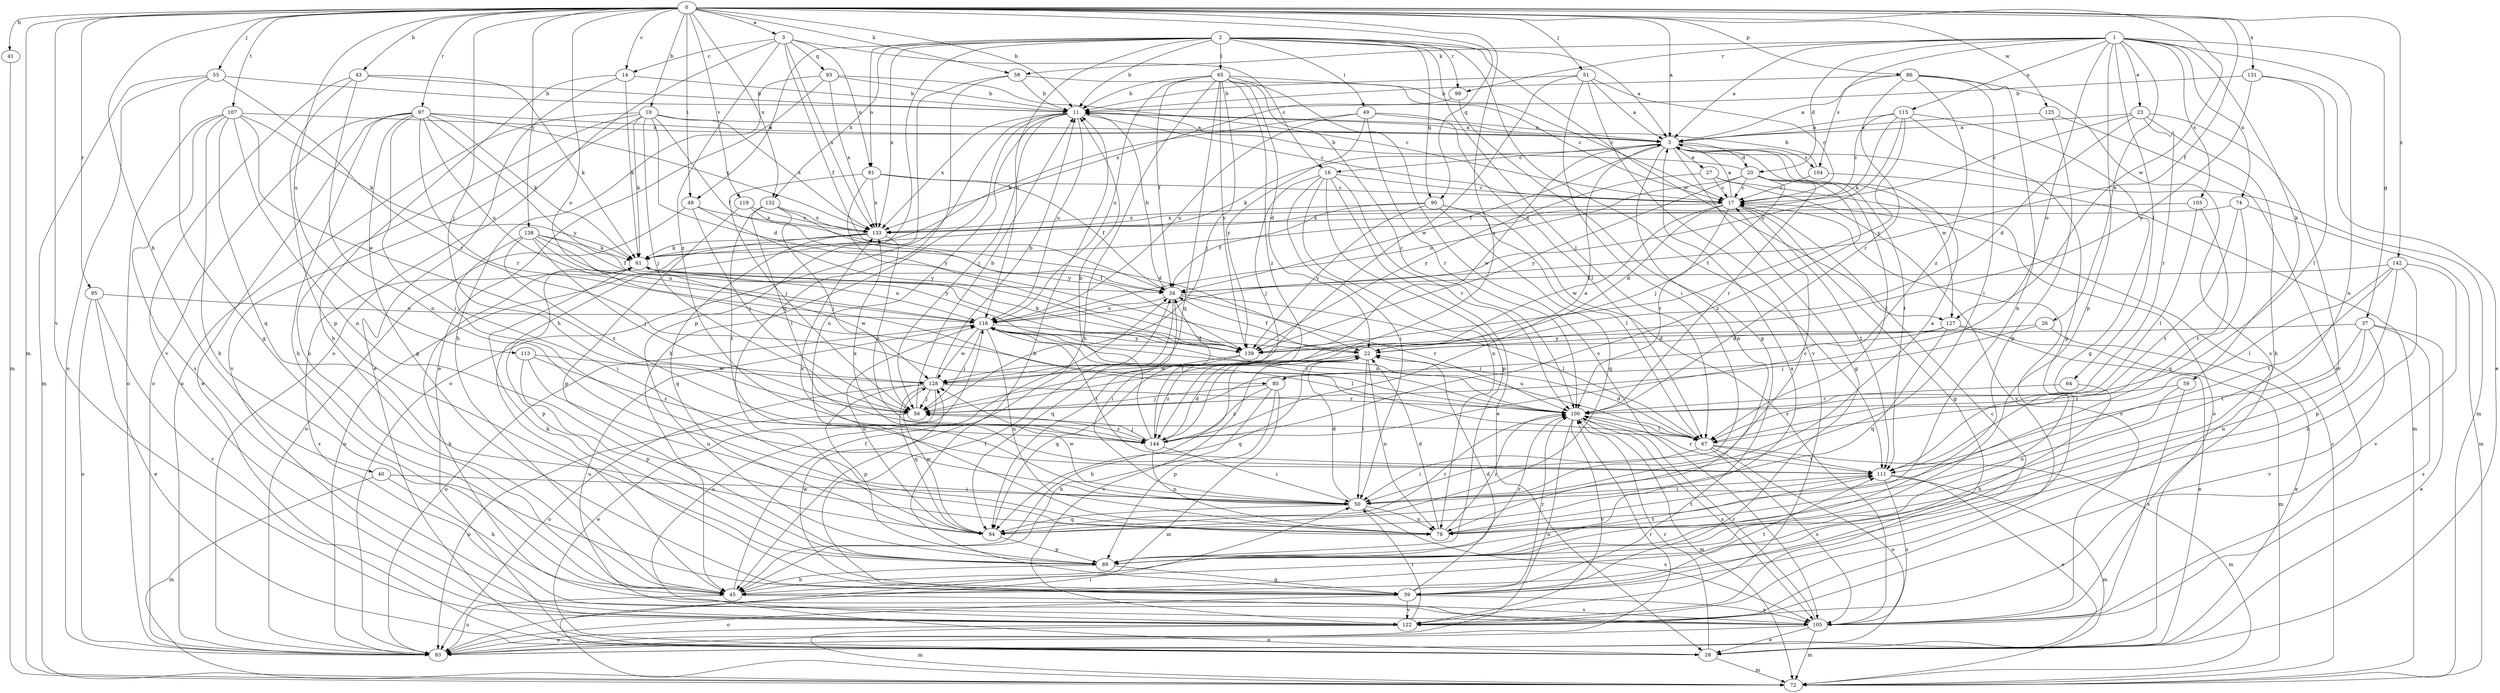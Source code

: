 strict digraph  {
0;
1;
2;
3;
5;
10;
11;
14;
16;
17;
20;
22;
23;
26;
27;
28;
34;
37;
39;
40;
41;
43;
45;
48;
49;
50;
51;
55;
56;
58;
59;
61;
64;
65;
67;
72;
74;
78;
80;
81;
83;
86;
89;
90;
93;
94;
95;
97;
99;
100;
103;
104;
105;
107;
111;
113;
115;
116;
119;
122;
125;
127;
128;
131;
132;
133;
138;
139;
142;
144;
0 -> 3  [label=a];
0 -> 5  [label=a];
0 -> 10  [label=b];
0 -> 11  [label=b];
0 -> 14  [label=c];
0 -> 34  [label=f];
0 -> 40  [label=h];
0 -> 41  [label=h];
0 -> 43  [label=h];
0 -> 48  [label=i];
0 -> 51  [label=j];
0 -> 55  [label=j];
0 -> 56  [label=j];
0 -> 58  [label=k];
0 -> 72  [label=m];
0 -> 80  [label=o];
0 -> 86  [label=p];
0 -> 90  [label=q];
0 -> 95  [label=r];
0 -> 97  [label=r];
0 -> 107  [label=t];
0 -> 113  [label=u];
0 -> 119  [label=v];
0 -> 122  [label=v];
0 -> 125  [label=w];
0 -> 127  [label=w];
0 -> 131  [label=x];
0 -> 132  [label=x];
0 -> 138  [label=y];
0 -> 142  [label=z];
0 -> 144  [label=z];
1 -> 5  [label=a];
1 -> 20  [label=d];
1 -> 23  [label=e];
1 -> 26  [label=e];
1 -> 37  [label=g];
1 -> 58  [label=k];
1 -> 59  [label=k];
1 -> 64  [label=l];
1 -> 74  [label=n];
1 -> 78  [label=n];
1 -> 80  [label=o];
1 -> 89  [label=p];
1 -> 99  [label=r];
1 -> 103  [label=s];
1 -> 104  [label=s];
1 -> 115  [label=u];
2 -> 5  [label=a];
2 -> 11  [label=b];
2 -> 45  [label=h];
2 -> 48  [label=i];
2 -> 49  [label=i];
2 -> 65  [label=l];
2 -> 67  [label=l];
2 -> 81  [label=o];
2 -> 90  [label=q];
2 -> 99  [label=r];
2 -> 111  [label=t];
2 -> 116  [label=u];
2 -> 127  [label=w];
2 -> 132  [label=x];
2 -> 133  [label=x];
3 -> 14  [label=c];
3 -> 16  [label=c];
3 -> 34  [label=f];
3 -> 81  [label=o];
3 -> 83  [label=o];
3 -> 93  [label=q];
3 -> 133  [label=x];
3 -> 144  [label=z];
5 -> 16  [label=c];
5 -> 20  [label=d];
5 -> 27  [label=e];
5 -> 34  [label=f];
5 -> 39  [label=g];
5 -> 61  [label=k];
5 -> 72  [label=m];
5 -> 78  [label=n];
5 -> 104  [label=s];
5 -> 111  [label=t];
5 -> 127  [label=w];
5 -> 128  [label=w];
10 -> 5  [label=a];
10 -> 22  [label=d];
10 -> 34  [label=f];
10 -> 45  [label=h];
10 -> 56  [label=j];
10 -> 61  [label=k];
10 -> 83  [label=o];
10 -> 122  [label=v];
10 -> 133  [label=x];
11 -> 5  [label=a];
11 -> 17  [label=c];
11 -> 45  [label=h];
11 -> 56  [label=j];
11 -> 78  [label=n];
11 -> 83  [label=o];
11 -> 116  [label=u];
11 -> 133  [label=x];
14 -> 11  [label=b];
14 -> 28  [label=e];
14 -> 45  [label=h];
14 -> 61  [label=k];
16 -> 17  [label=c];
16 -> 28  [label=e];
16 -> 50  [label=i];
16 -> 56  [label=j];
16 -> 78  [label=n];
16 -> 89  [label=p];
16 -> 100  [label=r];
17 -> 5  [label=a];
17 -> 22  [label=d];
17 -> 39  [label=g];
17 -> 100  [label=r];
17 -> 111  [label=t];
17 -> 128  [label=w];
17 -> 133  [label=x];
20 -> 11  [label=b];
20 -> 17  [label=c];
20 -> 56  [label=j];
20 -> 67  [label=l];
20 -> 100  [label=r];
20 -> 116  [label=u];
20 -> 139  [label=y];
20 -> 144  [label=z];
22 -> 34  [label=f];
22 -> 45  [label=h];
22 -> 50  [label=i];
22 -> 78  [label=n];
22 -> 94  [label=q];
22 -> 122  [label=v];
22 -> 128  [label=w];
23 -> 5  [label=a];
23 -> 17  [label=c];
23 -> 22  [label=d];
23 -> 45  [label=h];
23 -> 100  [label=r];
23 -> 122  [label=v];
26 -> 22  [label=d];
26 -> 28  [label=e];
26 -> 56  [label=j];
27 -> 17  [label=c];
27 -> 83  [label=o];
27 -> 122  [label=v];
27 -> 139  [label=y];
28 -> 72  [label=m];
28 -> 100  [label=r];
28 -> 116  [label=u];
34 -> 11  [label=b];
34 -> 50  [label=i];
34 -> 67  [label=l];
34 -> 94  [label=q];
34 -> 100  [label=r];
34 -> 116  [label=u];
37 -> 28  [label=e];
37 -> 78  [label=n];
37 -> 105  [label=s];
37 -> 111  [label=t];
37 -> 122  [label=v];
37 -> 139  [label=y];
39 -> 11  [label=b];
39 -> 22  [label=d];
39 -> 34  [label=f];
39 -> 61  [label=k];
39 -> 83  [label=o];
39 -> 100  [label=r];
39 -> 105  [label=s];
39 -> 111  [label=t];
39 -> 122  [label=v];
39 -> 128  [label=w];
40 -> 45  [label=h];
40 -> 50  [label=i];
40 -> 72  [label=m];
41 -> 72  [label=m];
43 -> 11  [label=b];
43 -> 61  [label=k];
43 -> 78  [label=n];
43 -> 89  [label=p];
43 -> 122  [label=v];
45 -> 5  [label=a];
45 -> 34  [label=f];
45 -> 83  [label=o];
45 -> 105  [label=s];
48 -> 56  [label=j];
48 -> 83  [label=o];
48 -> 133  [label=x];
48 -> 139  [label=y];
49 -> 5  [label=a];
49 -> 61  [label=k];
49 -> 67  [label=l];
49 -> 100  [label=r];
49 -> 116  [label=u];
49 -> 139  [label=y];
50 -> 5  [label=a];
50 -> 17  [label=c];
50 -> 22  [label=d];
50 -> 78  [label=n];
50 -> 94  [label=q];
50 -> 105  [label=s];
50 -> 128  [label=w];
50 -> 133  [label=x];
51 -> 5  [label=a];
51 -> 11  [label=b];
51 -> 17  [label=c];
51 -> 50  [label=i];
51 -> 122  [label=v];
51 -> 128  [label=w];
55 -> 11  [label=b];
55 -> 39  [label=g];
55 -> 72  [label=m];
55 -> 83  [label=o];
55 -> 100  [label=r];
56 -> 11  [label=b];
56 -> 83  [label=o];
56 -> 144  [label=z];
58 -> 11  [label=b];
58 -> 17  [label=c];
58 -> 89  [label=p];
58 -> 94  [label=q];
59 -> 78  [label=n];
59 -> 100  [label=r];
59 -> 105  [label=s];
61 -> 34  [label=f];
61 -> 89  [label=p];
61 -> 105  [label=s];
61 -> 116  [label=u];
61 -> 128  [label=w];
64 -> 45  [label=h];
64 -> 100  [label=r];
65 -> 11  [label=b];
65 -> 17  [label=c];
65 -> 22  [label=d];
65 -> 34  [label=f];
65 -> 45  [label=h];
65 -> 56  [label=j];
65 -> 94  [label=q];
65 -> 100  [label=r];
65 -> 105  [label=s];
65 -> 116  [label=u];
65 -> 139  [label=y];
65 -> 144  [label=z];
67 -> 22  [label=d];
67 -> 50  [label=i];
67 -> 72  [label=m];
67 -> 83  [label=o];
67 -> 105  [label=s];
67 -> 111  [label=t];
67 -> 116  [label=u];
72 -> 17  [label=c];
74 -> 72  [label=m];
74 -> 94  [label=q];
74 -> 111  [label=t];
74 -> 133  [label=x];
78 -> 22  [label=d];
78 -> 100  [label=r];
78 -> 111  [label=t];
80 -> 45  [label=h];
80 -> 56  [label=j];
80 -> 72  [label=m];
80 -> 89  [label=p];
80 -> 144  [label=z];
81 -> 17  [label=c];
81 -> 34  [label=f];
81 -> 56  [label=j];
81 -> 133  [label=x];
81 -> 139  [label=y];
83 -> 50  [label=i];
83 -> 100  [label=r];
86 -> 5  [label=a];
86 -> 11  [label=b];
86 -> 50  [label=i];
86 -> 78  [label=n];
86 -> 100  [label=r];
86 -> 105  [label=s];
86 -> 144  [label=z];
89 -> 39  [label=g];
89 -> 45  [label=h];
89 -> 100  [label=r];
89 -> 111  [label=t];
90 -> 34  [label=f];
90 -> 67  [label=l];
90 -> 94  [label=q];
90 -> 105  [label=s];
90 -> 133  [label=x];
90 -> 139  [label=y];
93 -> 11  [label=b];
93 -> 17  [label=c];
93 -> 28  [label=e];
93 -> 45  [label=h];
93 -> 133  [label=x];
94 -> 89  [label=p];
94 -> 100  [label=r];
94 -> 116  [label=u];
94 -> 128  [label=w];
95 -> 28  [label=e];
95 -> 83  [label=o];
95 -> 116  [label=u];
95 -> 122  [label=v];
97 -> 5  [label=a];
97 -> 28  [label=e];
97 -> 39  [label=g];
97 -> 45  [label=h];
97 -> 50  [label=i];
97 -> 61  [label=k];
97 -> 83  [label=o];
97 -> 100  [label=r];
97 -> 116  [label=u];
97 -> 133  [label=x];
97 -> 139  [label=y];
99 -> 39  [label=g];
99 -> 133  [label=x];
100 -> 67  [label=l];
100 -> 72  [label=m];
100 -> 83  [label=o];
100 -> 105  [label=s];
100 -> 116  [label=u];
100 -> 122  [label=v];
103 -> 67  [label=l];
103 -> 111  [label=t];
103 -> 133  [label=x];
104 -> 11  [label=b];
104 -> 17  [label=c];
104 -> 72  [label=m];
105 -> 17  [label=c];
105 -> 28  [label=e];
105 -> 61  [label=k];
105 -> 72  [label=m];
105 -> 83  [label=o];
105 -> 100  [label=r];
107 -> 5  [label=a];
107 -> 45  [label=h];
107 -> 61  [label=k];
107 -> 78  [label=n];
107 -> 83  [label=o];
107 -> 94  [label=q];
107 -> 105  [label=s];
107 -> 128  [label=w];
111 -> 28  [label=e];
111 -> 50  [label=i];
111 -> 72  [label=m];
111 -> 100  [label=r];
111 -> 105  [label=s];
111 -> 133  [label=x];
113 -> 78  [label=n];
113 -> 89  [label=p];
113 -> 128  [label=w];
113 -> 144  [label=z];
115 -> 5  [label=a];
115 -> 17  [label=c];
115 -> 39  [label=g];
115 -> 61  [label=k];
115 -> 89  [label=p];
115 -> 116  [label=u];
115 -> 139  [label=y];
116 -> 22  [label=d];
116 -> 56  [label=j];
116 -> 67  [label=l];
116 -> 78  [label=n];
116 -> 83  [label=o];
116 -> 100  [label=r];
116 -> 111  [label=t];
116 -> 128  [label=w];
116 -> 139  [label=y];
119 -> 22  [label=d];
119 -> 89  [label=p];
119 -> 133  [label=x];
122 -> 17  [label=c];
122 -> 50  [label=i];
122 -> 72  [label=m];
122 -> 83  [label=o];
122 -> 116  [label=u];
125 -> 5  [label=a];
125 -> 89  [label=p];
125 -> 105  [label=s];
127 -> 22  [label=d];
127 -> 28  [label=e];
127 -> 56  [label=j];
127 -> 72  [label=m];
127 -> 94  [label=q];
128 -> 11  [label=b];
128 -> 28  [label=e];
128 -> 56  [label=j];
128 -> 83  [label=o];
128 -> 89  [label=p];
128 -> 94  [label=q];
128 -> 100  [label=r];
131 -> 11  [label=b];
131 -> 28  [label=e];
131 -> 67  [label=l];
131 -> 139  [label=y];
132 -> 56  [label=j];
132 -> 67  [label=l];
132 -> 111  [label=t];
132 -> 133  [label=x];
132 -> 139  [label=y];
133 -> 61  [label=k];
133 -> 83  [label=o];
133 -> 94  [label=q];
133 -> 144  [label=z];
138 -> 34  [label=f];
138 -> 50  [label=i];
138 -> 56  [label=j];
138 -> 61  [label=k];
138 -> 116  [label=u];
138 -> 139  [label=y];
138 -> 144  [label=z];
139 -> 61  [label=k];
139 -> 94  [label=q];
139 -> 144  [label=z];
142 -> 34  [label=f];
142 -> 45  [label=h];
142 -> 67  [label=l];
142 -> 89  [label=p];
142 -> 111  [label=t];
142 -> 122  [label=v];
144 -> 5  [label=a];
144 -> 11  [label=b];
144 -> 22  [label=d];
144 -> 34  [label=f];
144 -> 50  [label=i];
144 -> 56  [label=j];
144 -> 78  [label=n];
}
